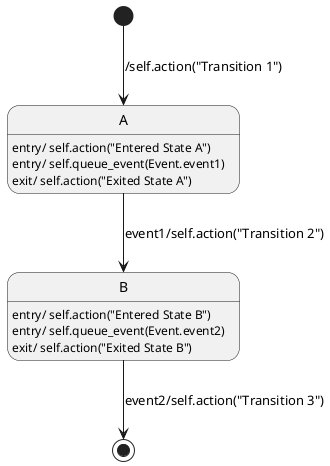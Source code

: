 @startuml

'title T5_event_pass_through

state A
state B

[*] --> A : /self.action("Transition 1")

state A : entry/ self.action("Entered State A")
state A : entry/ self.queue_event(Event.event1)
state A : exit/ self.action("Exited State A")

A --> B : event1/self.action("Transition 2")

state B : entry/ self.action("Entered State B")
state B : entry/ self.queue_event(Event.event2)
state B : exit/ self.action("Exited State B")

B --> [*] : event2/self.action("Transition 3")

@enduml

@startexpected
Transition 1
Entered State A
Exited State A
Transition 2
Entered State B
Exited State B
Transition 3
@endexpected